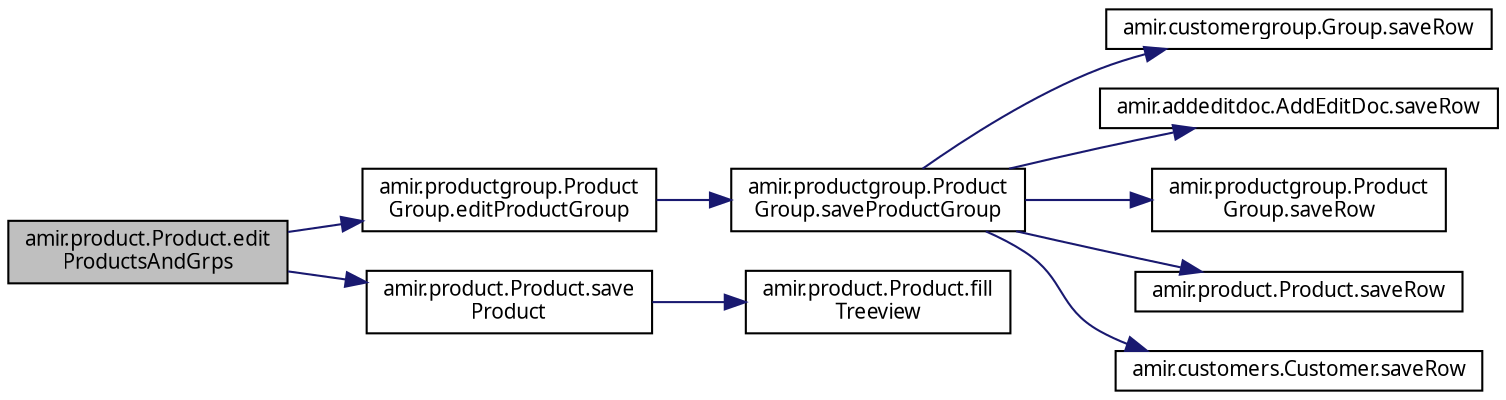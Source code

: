 digraph "amir.product.Product.editProductsAndGrps"
{
 // LATEX_PDF_SIZE
  edge [fontname="FreeSans.ttf",fontsize="10",labelfontname="FreeSans.ttf",labelfontsize="10"];
  node [fontname="FreeSans.ttf",fontsize="10",shape=record];
  rankdir="LR";
  Node1 [label="amir.product.Product.edit\lProductsAndGrps",height=0.2,width=0.4,color="black", fillcolor="grey75", style="filled", fontcolor="black",tooltip=" "];
  Node1 -> Node2 [color="midnightblue",fontsize="10",style="solid",fontname="FreeSans.ttf"];
  Node2 [label="amir.productgroup.Product\lGroup.editProductGroup",height=0.2,width=0.4,color="black", fillcolor="white", style="filled",URL="$classamir_1_1productgroup_1_1_product_group.html#aff62283ff8bca006ac306818f69bec2b",tooltip=" "];
  Node2 -> Node3 [color="midnightblue",fontsize="10",style="solid",fontname="FreeSans.ttf"];
  Node3 [label="amir.productgroup.Product\lGroup.saveProductGroup",height=0.2,width=0.4,color="black", fillcolor="white", style="filled",URL="$classamir_1_1productgroup_1_1_product_group.html#add1de604c8b2de40ec993ae600a7cca0",tooltip=" "];
  Node3 -> Node4 [color="midnightblue",fontsize="10",style="solid",fontname="FreeSans.ttf"];
  Node4 [label="amir.customergroup.Group.saveRow",height=0.2,width=0.4,color="black", fillcolor="white", style="filled",URL="$classamir_1_1customergroup_1_1_group.html#afa59f31cd5580e1740b29306ae3689b8",tooltip=" "];
  Node3 -> Node5 [color="midnightblue",fontsize="10",style="solid",fontname="FreeSans.ttf"];
  Node5 [label="amir.addeditdoc.AddEditDoc.saveRow",height=0.2,width=0.4,color="black", fillcolor="white", style="filled",URL="$classamir_1_1addeditdoc_1_1_add_edit_doc.html#a64aa76dee523341271cae1f6efb72ced",tooltip=" "];
  Node3 -> Node6 [color="midnightblue",fontsize="10",style="solid",fontname="FreeSans.ttf"];
  Node6 [label="amir.productgroup.Product\lGroup.saveRow",height=0.2,width=0.4,color="black", fillcolor="white", style="filled",URL="$classamir_1_1productgroup_1_1_product_group.html#a6e2a6fd32e2044577fcbd857278c353e",tooltip=" "];
  Node3 -> Node7 [color="midnightblue",fontsize="10",style="solid",fontname="FreeSans.ttf"];
  Node7 [label="amir.product.Product.saveRow",height=0.2,width=0.4,color="black", fillcolor="white", style="filled",URL="$classamir_1_1product_1_1_product.html#a7fd9bf1663bd7ce3a3c42b10f66846a0",tooltip=" "];
  Node3 -> Node8 [color="midnightblue",fontsize="10",style="solid",fontname="FreeSans.ttf"];
  Node8 [label="amir.customers.Customer.saveRow",height=0.2,width=0.4,color="black", fillcolor="white", style="filled",URL="$classamir_1_1customers_1_1_customer.html#a1f9a804eb76f351befc506480cc10183",tooltip=" "];
  Node1 -> Node9 [color="midnightblue",fontsize="10",style="solid",fontname="FreeSans.ttf"];
  Node9 [label="amir.product.Product.save\lProduct",height=0.2,width=0.4,color="black", fillcolor="white", style="filled",URL="$classamir_1_1product_1_1_product.html#adf06ac974715c5cb6962eb89a0a71a0c",tooltip=" "];
  Node9 -> Node10 [color="midnightblue",fontsize="10",style="solid",fontname="FreeSans.ttf"];
  Node10 [label="amir.product.Product.fill\lTreeview",height=0.2,width=0.4,color="black", fillcolor="white", style="filled",URL="$classamir_1_1product_1_1_product.html#afe0d5d9b49300a250b7449bf37308e84",tooltip=" "];
}
